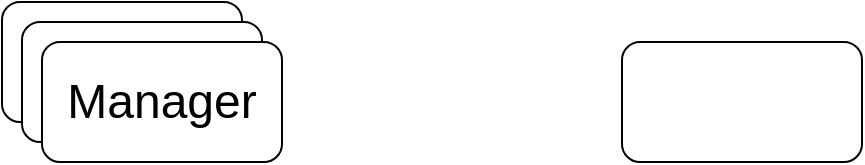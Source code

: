 <mxfile version="11.0.7" type="github"><diagram id="w0PGeLifpseIt6AWC-rQ" name="Page-1"><mxGraphModel dx="1186" dy="798" grid="1" gridSize="10" guides="1" tooltips="1" connect="1" arrows="1" fold="1" page="1" pageScale="1" pageWidth="827" pageHeight="1169" math="0" shadow="0"><root><mxCell id="0"/><mxCell id="1" parent="0"/><mxCell id="ixwq7pdnEXffTdU5Aski-3" value="&lt;font style=&quot;font-size: 24px&quot;&gt;Manager&lt;/font&gt;" style="rounded=1;whiteSpace=wrap;html=1;" vertex="1" parent="1"><mxGeometry x="120" y="240" width="120" height="60" as="geometry"/></mxCell><mxCell id="ixwq7pdnEXffTdU5Aski-4" value="&lt;font style=&quot;font-size: 24px&quot;&gt;Manager&lt;/font&gt;" style="rounded=1;whiteSpace=wrap;html=1;" vertex="1" parent="1"><mxGeometry x="130" y="250" width="120" height="60" as="geometry"/></mxCell><mxCell id="ixwq7pdnEXffTdU5Aski-5" value="&lt;font style=&quot;font-size: 24px&quot;&gt;Manager&lt;/font&gt;" style="rounded=1;whiteSpace=wrap;html=1;" vertex="1" parent="1"><mxGeometry x="140" y="260" width="120" height="60" as="geometry"/></mxCell><mxCell id="ixwq7pdnEXffTdU5Aski-8" value="" style="rounded=1;whiteSpace=wrap;html=1;" vertex="1" parent="1"><mxGeometry x="430" y="260" width="120" height="60" as="geometry"/></mxCell></root></mxGraphModel></diagram></mxfile>